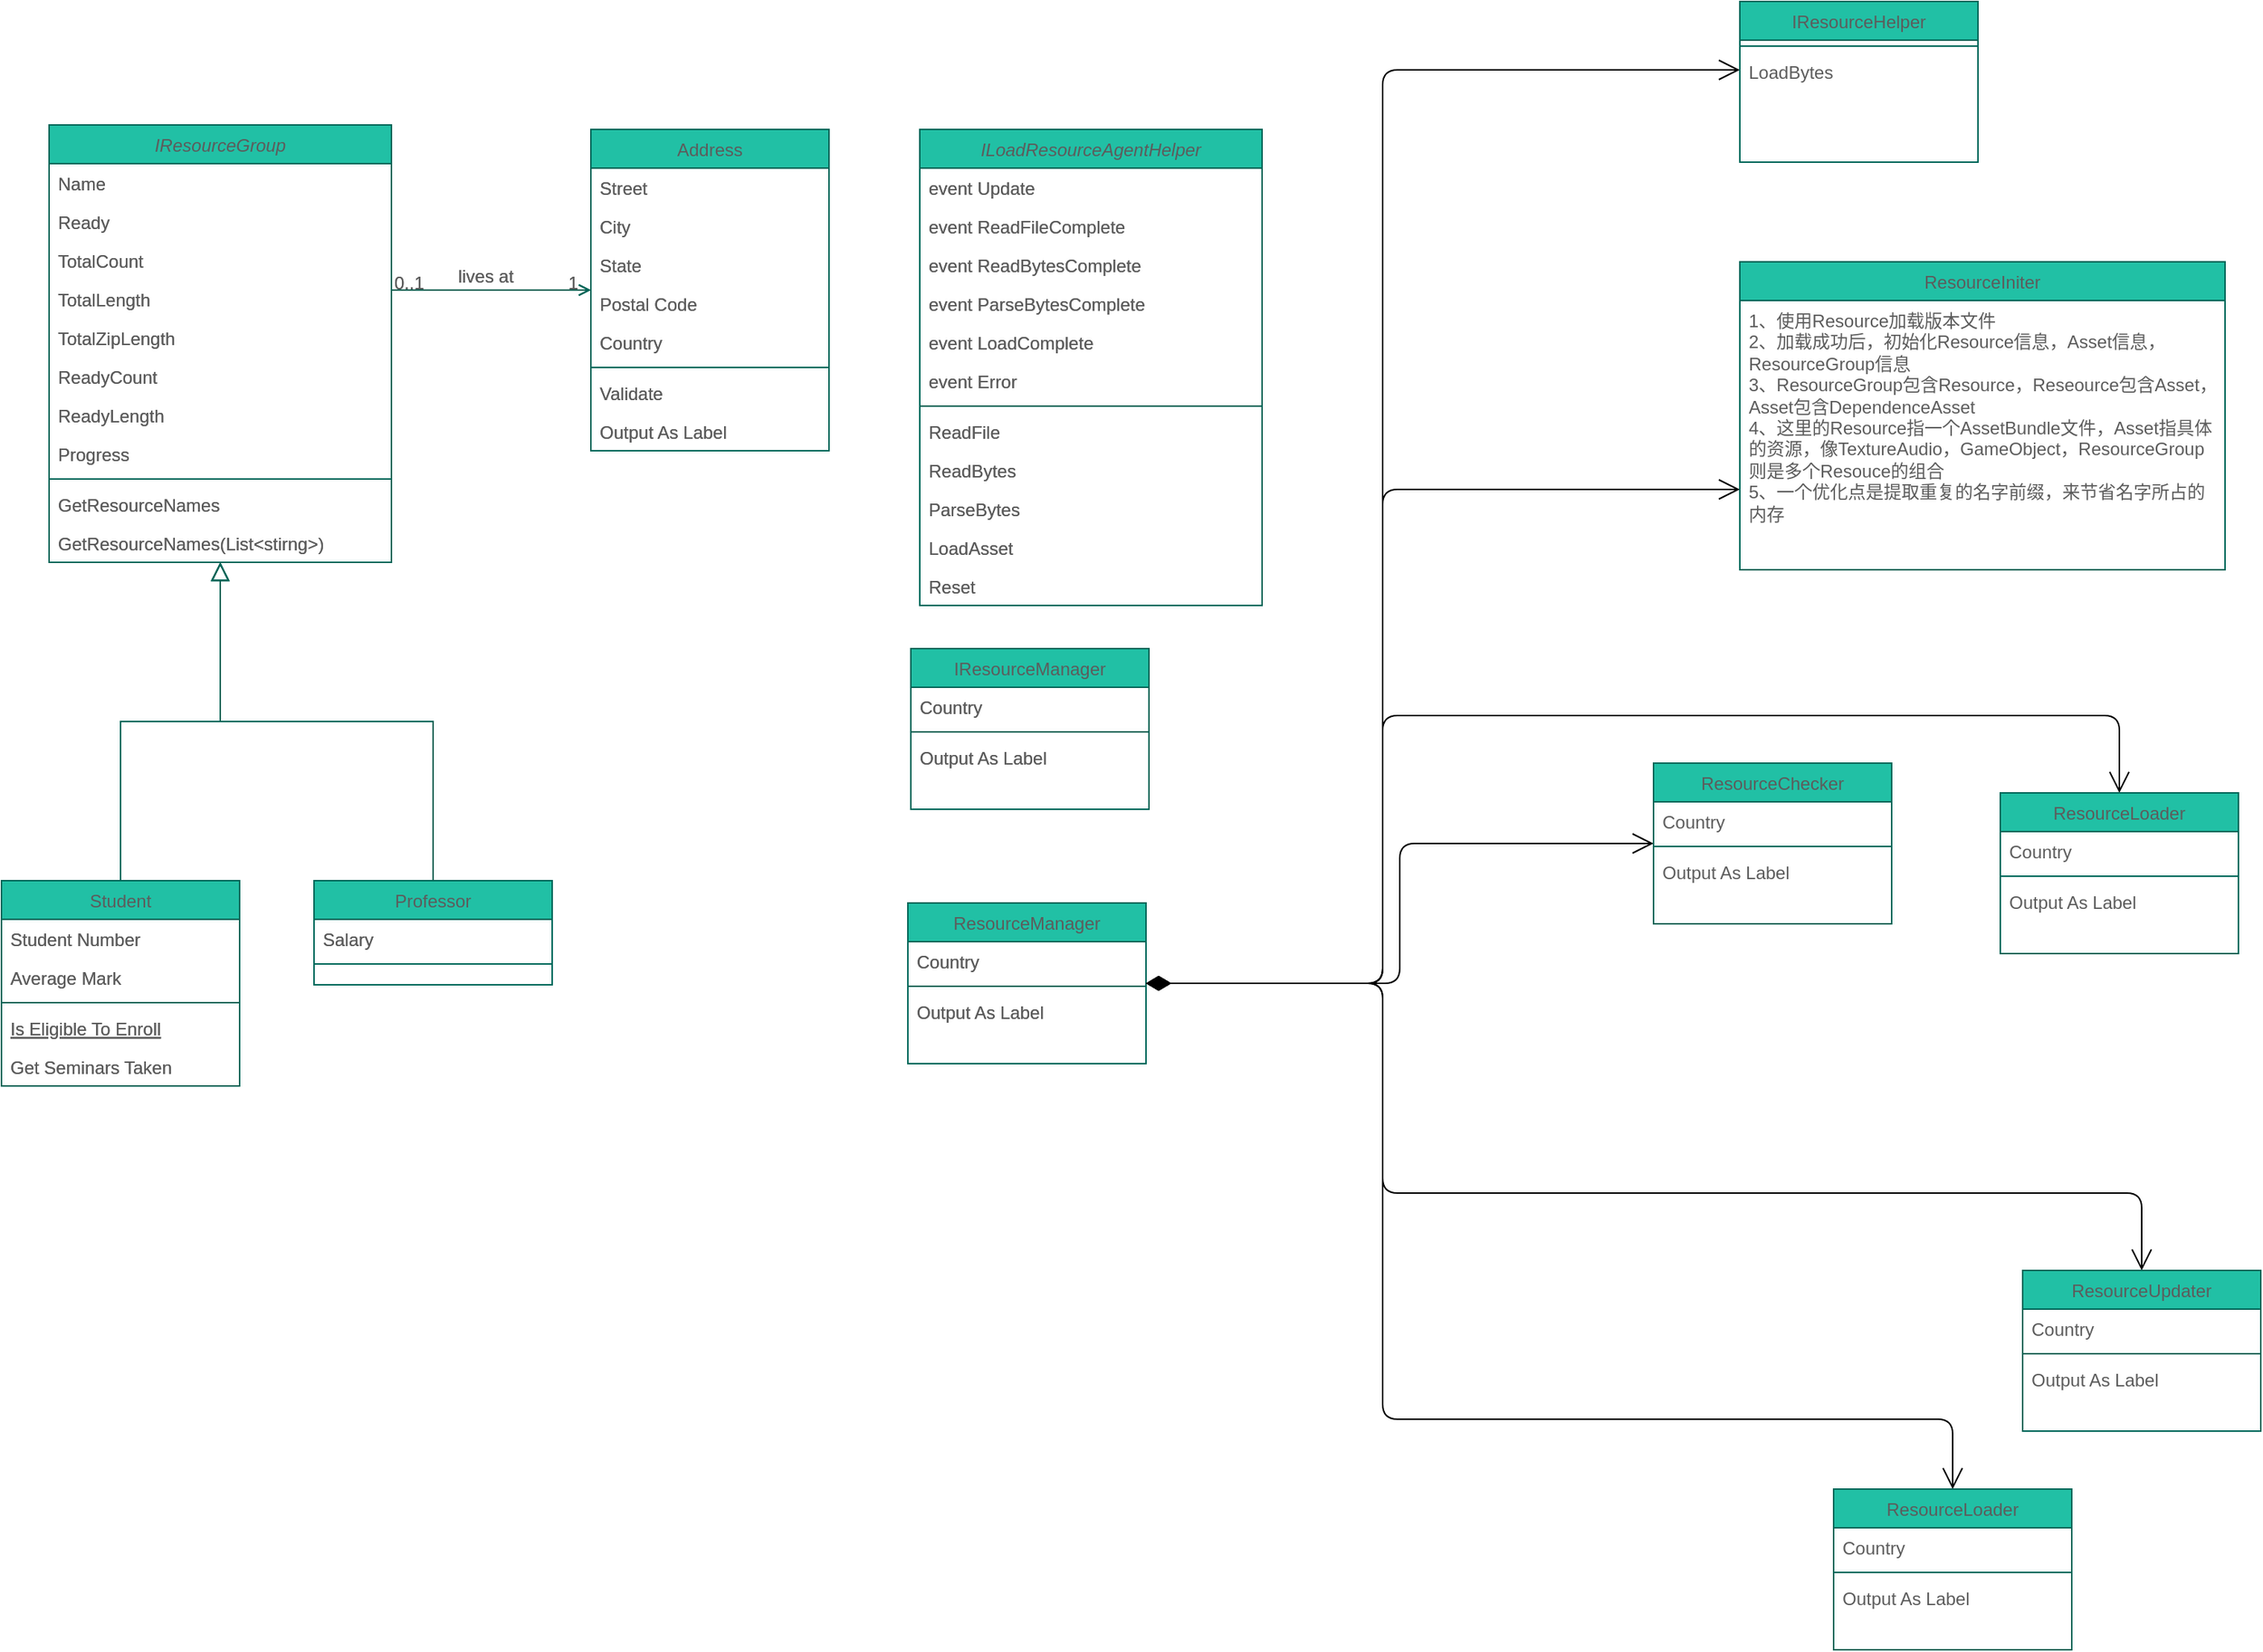 <mxfile version="20.0.1" type="github">
  <diagram id="C5RBs43oDa-KdzZeNtuy" name="Page-1">
    <mxGraphModel dx="2062" dy="1112" grid="0" gridSize="10" guides="1" tooltips="1" connect="1" arrows="1" fold="1" page="1" pageScale="1" pageWidth="827" pageHeight="1169" math="0" shadow="0">
      <root>
        <mxCell id="WIyWlLk6GJQsqaUBKTNV-0" />
        <mxCell id="WIyWlLk6GJQsqaUBKTNV-1" parent="WIyWlLk6GJQsqaUBKTNV-0" />
        <mxCell id="zkfFHV4jXpPFQw0GAbJ--0" value="IResourceGroup" style="swimlane;fontStyle=2;align=center;verticalAlign=top;childLayout=stackLayout;horizontal=1;startSize=26;horizontalStack=0;resizeParent=1;resizeLast=0;collapsible=1;marginBottom=0;shadow=0;strokeWidth=1;fillColor=#21C0A5;strokeColor=#006658;fontColor=#5C5C5C;rounded=0;" parent="WIyWlLk6GJQsqaUBKTNV-1" vertex="1">
          <mxGeometry x="144" y="117" width="230" height="294" as="geometry">
            <mxRectangle x="230" y="140" width="160" height="26" as="alternateBounds" />
          </mxGeometry>
        </mxCell>
        <mxCell id="zkfFHV4jXpPFQw0GAbJ--1" value="Name" style="text;align=left;verticalAlign=top;spacingLeft=4;spacingRight=4;overflow=hidden;rotatable=0;points=[[0,0.5],[1,0.5]];portConstraint=eastwest;fontColor=#5C5C5C;rounded=0;" parent="zkfFHV4jXpPFQw0GAbJ--0" vertex="1">
          <mxGeometry y="26" width="230" height="26" as="geometry" />
        </mxCell>
        <mxCell id="zkfFHV4jXpPFQw0GAbJ--2" value="Ready" style="text;align=left;verticalAlign=top;spacingLeft=4;spacingRight=4;overflow=hidden;rotatable=0;points=[[0,0.5],[1,0.5]];portConstraint=eastwest;shadow=0;html=0;fontColor=#5C5C5C;rounded=0;" parent="zkfFHV4jXpPFQw0GAbJ--0" vertex="1">
          <mxGeometry y="52" width="230" height="26" as="geometry" />
        </mxCell>
        <mxCell id="60lWfc97_Md1UdRuLnQR-1" value="TotalCount" style="text;align=left;verticalAlign=top;spacingLeft=4;spacingRight=4;overflow=hidden;rotatable=0;points=[[0,0.5],[1,0.5]];portConstraint=eastwest;shadow=0;html=0;fontColor=#5C5C5C;rounded=0;" parent="zkfFHV4jXpPFQw0GAbJ--0" vertex="1">
          <mxGeometry y="78" width="230" height="26" as="geometry" />
        </mxCell>
        <mxCell id="60lWfc97_Md1UdRuLnQR-2" value="TotalLength" style="text;align=left;verticalAlign=top;spacingLeft=4;spacingRight=4;overflow=hidden;rotatable=0;points=[[0,0.5],[1,0.5]];portConstraint=eastwest;shadow=0;html=0;fontColor=#5C5C5C;rounded=0;" parent="zkfFHV4jXpPFQw0GAbJ--0" vertex="1">
          <mxGeometry y="104" width="230" height="26" as="geometry" />
        </mxCell>
        <mxCell id="60lWfc97_Md1UdRuLnQR-0" value="TotalZipLength" style="text;align=left;verticalAlign=top;spacingLeft=4;spacingRight=4;overflow=hidden;rotatable=0;points=[[0,0.5],[1,0.5]];portConstraint=eastwest;shadow=0;html=0;fontColor=#5C5C5C;rounded=0;" parent="zkfFHV4jXpPFQw0GAbJ--0" vertex="1">
          <mxGeometry y="130" width="230" height="26" as="geometry" />
        </mxCell>
        <mxCell id="60lWfc97_Md1UdRuLnQR-4" value="ReadyCount" style="text;align=left;verticalAlign=top;spacingLeft=4;spacingRight=4;overflow=hidden;rotatable=0;points=[[0,0.5],[1,0.5]];portConstraint=eastwest;shadow=0;html=0;fontColor=#5C5C5C;rounded=0;" parent="zkfFHV4jXpPFQw0GAbJ--0" vertex="1">
          <mxGeometry y="156" width="230" height="26" as="geometry" />
        </mxCell>
        <mxCell id="60lWfc97_Md1UdRuLnQR-3" value="ReadyLength" style="text;align=left;verticalAlign=top;spacingLeft=4;spacingRight=4;overflow=hidden;rotatable=0;points=[[0,0.5],[1,0.5]];portConstraint=eastwest;shadow=0;html=0;fontColor=#5C5C5C;rounded=0;" parent="zkfFHV4jXpPFQw0GAbJ--0" vertex="1">
          <mxGeometry y="182" width="230" height="26" as="geometry" />
        </mxCell>
        <mxCell id="zkfFHV4jXpPFQw0GAbJ--3" value="Progress" style="text;align=left;verticalAlign=top;spacingLeft=4;spacingRight=4;overflow=hidden;rotatable=0;points=[[0,0.5],[1,0.5]];portConstraint=eastwest;shadow=0;html=0;fontColor=#5C5C5C;rounded=0;" parent="zkfFHV4jXpPFQw0GAbJ--0" vertex="1">
          <mxGeometry y="208" width="230" height="26" as="geometry" />
        </mxCell>
        <mxCell id="zkfFHV4jXpPFQw0GAbJ--4" value="" style="line;html=1;strokeWidth=1;align=left;verticalAlign=middle;spacingTop=-1;spacingLeft=3;spacingRight=3;rotatable=0;labelPosition=right;points=[];portConstraint=eastwest;fillColor=#21C0A5;strokeColor=#006658;fontColor=#5C5C5C;rounded=0;" parent="zkfFHV4jXpPFQw0GAbJ--0" vertex="1">
          <mxGeometry y="234" width="230" height="8" as="geometry" />
        </mxCell>
        <mxCell id="60lWfc97_Md1UdRuLnQR-5" value="GetResourceNames" style="text;align=left;verticalAlign=top;spacingLeft=4;spacingRight=4;overflow=hidden;rotatable=0;points=[[0,0.5],[1,0.5]];portConstraint=eastwest;fontColor=#5C5C5C;rounded=0;" parent="zkfFHV4jXpPFQw0GAbJ--0" vertex="1">
          <mxGeometry y="242" width="230" height="26" as="geometry" />
        </mxCell>
        <mxCell id="zkfFHV4jXpPFQw0GAbJ--5" value="GetResourceNames(List&lt;stirng&gt;)" style="text;align=left;verticalAlign=top;spacingLeft=4;spacingRight=4;overflow=hidden;rotatable=0;points=[[0,0.5],[1,0.5]];portConstraint=eastwest;fontColor=#5C5C5C;rounded=0;" parent="zkfFHV4jXpPFQw0GAbJ--0" vertex="1">
          <mxGeometry y="268" width="230" height="26" as="geometry" />
        </mxCell>
        <mxCell id="zkfFHV4jXpPFQw0GAbJ--6" value="Student" style="swimlane;fontStyle=0;align=center;verticalAlign=top;childLayout=stackLayout;horizontal=1;startSize=26;horizontalStack=0;resizeParent=1;resizeLast=0;collapsible=1;marginBottom=0;shadow=0;strokeWidth=1;fillColor=#21C0A5;strokeColor=#006658;fontColor=#5C5C5C;rounded=0;" parent="WIyWlLk6GJQsqaUBKTNV-1" vertex="1">
          <mxGeometry x="112" y="625" width="160" height="138" as="geometry">
            <mxRectangle x="130" y="380" width="160" height="26" as="alternateBounds" />
          </mxGeometry>
        </mxCell>
        <mxCell id="zkfFHV4jXpPFQw0GAbJ--7" value="Student Number" style="text;align=left;verticalAlign=top;spacingLeft=4;spacingRight=4;overflow=hidden;rotatable=0;points=[[0,0.5],[1,0.5]];portConstraint=eastwest;fontColor=#5C5C5C;rounded=0;" parent="zkfFHV4jXpPFQw0GAbJ--6" vertex="1">
          <mxGeometry y="26" width="160" height="26" as="geometry" />
        </mxCell>
        <mxCell id="zkfFHV4jXpPFQw0GAbJ--8" value="Average Mark" style="text;align=left;verticalAlign=top;spacingLeft=4;spacingRight=4;overflow=hidden;rotatable=0;points=[[0,0.5],[1,0.5]];portConstraint=eastwest;shadow=0;html=0;fontColor=#5C5C5C;rounded=0;" parent="zkfFHV4jXpPFQw0GAbJ--6" vertex="1">
          <mxGeometry y="52" width="160" height="26" as="geometry" />
        </mxCell>
        <mxCell id="zkfFHV4jXpPFQw0GAbJ--9" value="" style="line;html=1;strokeWidth=1;align=left;verticalAlign=middle;spacingTop=-1;spacingLeft=3;spacingRight=3;rotatable=0;labelPosition=right;points=[];portConstraint=eastwest;fillColor=#21C0A5;strokeColor=#006658;fontColor=#5C5C5C;rounded=0;" parent="zkfFHV4jXpPFQw0GAbJ--6" vertex="1">
          <mxGeometry y="78" width="160" height="8" as="geometry" />
        </mxCell>
        <mxCell id="zkfFHV4jXpPFQw0GAbJ--10" value="Is Eligible To Enroll" style="text;align=left;verticalAlign=top;spacingLeft=4;spacingRight=4;overflow=hidden;rotatable=0;points=[[0,0.5],[1,0.5]];portConstraint=eastwest;fontStyle=4;fontColor=#5C5C5C;rounded=0;" parent="zkfFHV4jXpPFQw0GAbJ--6" vertex="1">
          <mxGeometry y="86" width="160" height="26" as="geometry" />
        </mxCell>
        <mxCell id="zkfFHV4jXpPFQw0GAbJ--11" value="Get Seminars Taken" style="text;align=left;verticalAlign=top;spacingLeft=4;spacingRight=4;overflow=hidden;rotatable=0;points=[[0,0.5],[1,0.5]];portConstraint=eastwest;fontColor=#5C5C5C;rounded=0;" parent="zkfFHV4jXpPFQw0GAbJ--6" vertex="1">
          <mxGeometry y="112" width="160" height="26" as="geometry" />
        </mxCell>
        <mxCell id="zkfFHV4jXpPFQw0GAbJ--12" value="" style="endArrow=block;endSize=10;endFill=0;shadow=0;strokeWidth=1;edgeStyle=elbowEdgeStyle;elbow=vertical;strokeColor=#006658;fontColor=#5C5C5C;rounded=0;" parent="WIyWlLk6GJQsqaUBKTNV-1" source="zkfFHV4jXpPFQw0GAbJ--6" target="zkfFHV4jXpPFQw0GAbJ--0" edge="1">
          <mxGeometry width="160" relative="1" as="geometry">
            <mxPoint x="200" y="203" as="sourcePoint" />
            <mxPoint x="200" y="203" as="targetPoint" />
          </mxGeometry>
        </mxCell>
        <mxCell id="zkfFHV4jXpPFQw0GAbJ--13" value="Professor" style="swimlane;fontStyle=0;align=center;verticalAlign=top;childLayout=stackLayout;horizontal=1;startSize=26;horizontalStack=0;resizeParent=1;resizeLast=0;collapsible=1;marginBottom=0;shadow=0;strokeWidth=1;fillColor=#21C0A5;strokeColor=#006658;fontColor=#5C5C5C;rounded=0;" parent="WIyWlLk6GJQsqaUBKTNV-1" vertex="1">
          <mxGeometry x="322" y="625" width="160" height="70" as="geometry">
            <mxRectangle x="340" y="380" width="170" height="26" as="alternateBounds" />
          </mxGeometry>
        </mxCell>
        <mxCell id="zkfFHV4jXpPFQw0GAbJ--14" value="Salary" style="text;align=left;verticalAlign=top;spacingLeft=4;spacingRight=4;overflow=hidden;rotatable=0;points=[[0,0.5],[1,0.5]];portConstraint=eastwest;fontColor=#5C5C5C;rounded=0;" parent="zkfFHV4jXpPFQw0GAbJ--13" vertex="1">
          <mxGeometry y="26" width="160" height="26" as="geometry" />
        </mxCell>
        <mxCell id="zkfFHV4jXpPFQw0GAbJ--15" value="" style="line;html=1;strokeWidth=1;align=left;verticalAlign=middle;spacingTop=-1;spacingLeft=3;spacingRight=3;rotatable=0;labelPosition=right;points=[];portConstraint=eastwest;fillColor=#21C0A5;strokeColor=#006658;fontColor=#5C5C5C;rounded=0;" parent="zkfFHV4jXpPFQw0GAbJ--13" vertex="1">
          <mxGeometry y="52" width="160" height="8" as="geometry" />
        </mxCell>
        <mxCell id="zkfFHV4jXpPFQw0GAbJ--16" value="" style="endArrow=block;endSize=10;endFill=0;shadow=0;strokeWidth=1;edgeStyle=elbowEdgeStyle;elbow=vertical;strokeColor=#006658;fontColor=#5C5C5C;rounded=0;" parent="WIyWlLk6GJQsqaUBKTNV-1" source="zkfFHV4jXpPFQw0GAbJ--13" target="zkfFHV4jXpPFQw0GAbJ--0" edge="1">
          <mxGeometry width="160" relative="1" as="geometry">
            <mxPoint x="210" y="373" as="sourcePoint" />
            <mxPoint x="310" y="271" as="targetPoint" />
          </mxGeometry>
        </mxCell>
        <mxCell id="zkfFHV4jXpPFQw0GAbJ--17" value="Address" style="swimlane;fontStyle=0;align=center;verticalAlign=top;childLayout=stackLayout;horizontal=1;startSize=26;horizontalStack=0;resizeParent=1;resizeLast=0;collapsible=1;marginBottom=0;shadow=0;strokeWidth=1;fillColor=#21C0A5;strokeColor=#006658;fontColor=#5C5C5C;rounded=0;" parent="WIyWlLk6GJQsqaUBKTNV-1" vertex="1">
          <mxGeometry x="508" y="120" width="160" height="216" as="geometry">
            <mxRectangle x="550" y="140" width="160" height="26" as="alternateBounds" />
          </mxGeometry>
        </mxCell>
        <mxCell id="zkfFHV4jXpPFQw0GAbJ--18" value="Street" style="text;align=left;verticalAlign=top;spacingLeft=4;spacingRight=4;overflow=hidden;rotatable=0;points=[[0,0.5],[1,0.5]];portConstraint=eastwest;fontColor=#5C5C5C;rounded=0;" parent="zkfFHV4jXpPFQw0GAbJ--17" vertex="1">
          <mxGeometry y="26" width="160" height="26" as="geometry" />
        </mxCell>
        <mxCell id="zkfFHV4jXpPFQw0GAbJ--19" value="City" style="text;align=left;verticalAlign=top;spacingLeft=4;spacingRight=4;overflow=hidden;rotatable=0;points=[[0,0.5],[1,0.5]];portConstraint=eastwest;shadow=0;html=0;fontColor=#5C5C5C;rounded=0;" parent="zkfFHV4jXpPFQw0GAbJ--17" vertex="1">
          <mxGeometry y="52" width="160" height="26" as="geometry" />
        </mxCell>
        <mxCell id="zkfFHV4jXpPFQw0GAbJ--20" value="State" style="text;align=left;verticalAlign=top;spacingLeft=4;spacingRight=4;overflow=hidden;rotatable=0;points=[[0,0.5],[1,0.5]];portConstraint=eastwest;shadow=0;html=0;fontColor=#5C5C5C;rounded=0;" parent="zkfFHV4jXpPFQw0GAbJ--17" vertex="1">
          <mxGeometry y="78" width="160" height="26" as="geometry" />
        </mxCell>
        <mxCell id="zkfFHV4jXpPFQw0GAbJ--21" value="Postal Code" style="text;align=left;verticalAlign=top;spacingLeft=4;spacingRight=4;overflow=hidden;rotatable=0;points=[[0,0.5],[1,0.5]];portConstraint=eastwest;shadow=0;html=0;fontColor=#5C5C5C;rounded=0;" parent="zkfFHV4jXpPFQw0GAbJ--17" vertex="1">
          <mxGeometry y="104" width="160" height="26" as="geometry" />
        </mxCell>
        <mxCell id="zkfFHV4jXpPFQw0GAbJ--22" value="Country" style="text;align=left;verticalAlign=top;spacingLeft=4;spacingRight=4;overflow=hidden;rotatable=0;points=[[0,0.5],[1,0.5]];portConstraint=eastwest;shadow=0;html=0;fontColor=#5C5C5C;rounded=0;" parent="zkfFHV4jXpPFQw0GAbJ--17" vertex="1">
          <mxGeometry y="130" width="160" height="26" as="geometry" />
        </mxCell>
        <mxCell id="zkfFHV4jXpPFQw0GAbJ--23" value="" style="line;html=1;strokeWidth=1;align=left;verticalAlign=middle;spacingTop=-1;spacingLeft=3;spacingRight=3;rotatable=0;labelPosition=right;points=[];portConstraint=eastwest;fillColor=#21C0A5;strokeColor=#006658;fontColor=#5C5C5C;rounded=0;" parent="zkfFHV4jXpPFQw0GAbJ--17" vertex="1">
          <mxGeometry y="156" width="160" height="8" as="geometry" />
        </mxCell>
        <mxCell id="zkfFHV4jXpPFQw0GAbJ--24" value="Validate" style="text;align=left;verticalAlign=top;spacingLeft=4;spacingRight=4;overflow=hidden;rotatable=0;points=[[0,0.5],[1,0.5]];portConstraint=eastwest;fontColor=#5C5C5C;rounded=0;" parent="zkfFHV4jXpPFQw0GAbJ--17" vertex="1">
          <mxGeometry y="164" width="160" height="26" as="geometry" />
        </mxCell>
        <mxCell id="zkfFHV4jXpPFQw0GAbJ--25" value="Output As Label" style="text;align=left;verticalAlign=top;spacingLeft=4;spacingRight=4;overflow=hidden;rotatable=0;points=[[0,0.5],[1,0.5]];portConstraint=eastwest;fontColor=#5C5C5C;rounded=0;" parent="zkfFHV4jXpPFQw0GAbJ--17" vertex="1">
          <mxGeometry y="190" width="160" height="26" as="geometry" />
        </mxCell>
        <mxCell id="zkfFHV4jXpPFQw0GAbJ--26" value="" style="endArrow=open;shadow=0;strokeWidth=1;endFill=1;edgeStyle=elbowEdgeStyle;elbow=vertical;strokeColor=#006658;fontColor=#5C5C5C;rounded=0;" parent="WIyWlLk6GJQsqaUBKTNV-1" source="zkfFHV4jXpPFQw0GAbJ--0" target="zkfFHV4jXpPFQw0GAbJ--17" edge="1">
          <mxGeometry x="0.5" y="41" relative="1" as="geometry">
            <mxPoint x="380" y="192" as="sourcePoint" />
            <mxPoint x="540" y="192" as="targetPoint" />
            <mxPoint x="-40" y="32" as="offset" />
          </mxGeometry>
        </mxCell>
        <mxCell id="zkfFHV4jXpPFQw0GAbJ--27" value="0..1" style="resizable=0;align=left;verticalAlign=bottom;labelBackgroundColor=none;fontSize=12;fillColor=#21C0A5;strokeColor=#006658;fontColor=#5C5C5C;rounded=0;" parent="zkfFHV4jXpPFQw0GAbJ--26" connectable="0" vertex="1">
          <mxGeometry x="-1" relative="1" as="geometry">
            <mxPoint y="4" as="offset" />
          </mxGeometry>
        </mxCell>
        <mxCell id="zkfFHV4jXpPFQw0GAbJ--28" value="1" style="resizable=0;align=right;verticalAlign=bottom;labelBackgroundColor=none;fontSize=12;fillColor=#21C0A5;strokeColor=#006658;fontColor=#5C5C5C;rounded=0;" parent="zkfFHV4jXpPFQw0GAbJ--26" connectable="0" vertex="1">
          <mxGeometry x="1" relative="1" as="geometry">
            <mxPoint x="-7" y="4" as="offset" />
          </mxGeometry>
        </mxCell>
        <mxCell id="zkfFHV4jXpPFQw0GAbJ--29" value="lives at" style="text;html=1;resizable=0;points=[];;align=center;verticalAlign=middle;labelBackgroundColor=none;shadow=0;strokeWidth=1;fontSize=12;fontColor=#5C5C5C;rounded=0;" parent="zkfFHV4jXpPFQw0GAbJ--26" vertex="1" connectable="0">
          <mxGeometry x="0.5" y="49" relative="1" as="geometry">
            <mxPoint x="-38" y="40" as="offset" />
          </mxGeometry>
        </mxCell>
        <mxCell id="60lWfc97_Md1UdRuLnQR-6" value="ILoadResourceAgentHelper" style="swimlane;fontStyle=2;align=center;verticalAlign=top;childLayout=stackLayout;horizontal=1;startSize=26;horizontalStack=0;resizeParent=1;resizeLast=0;collapsible=1;marginBottom=0;shadow=0;strokeWidth=1;fillColor=#21C0A5;strokeColor=#006658;fontColor=#5C5C5C;rounded=0;" parent="WIyWlLk6GJQsqaUBKTNV-1" vertex="1">
          <mxGeometry x="729" y="120" width="230" height="320" as="geometry">
            <mxRectangle x="230" y="140" width="160" height="26" as="alternateBounds" />
          </mxGeometry>
        </mxCell>
        <mxCell id="60lWfc97_Md1UdRuLnQR-7" value="event Update" style="text;align=left;verticalAlign=top;spacingLeft=4;spacingRight=4;overflow=hidden;rotatable=0;points=[[0,0.5],[1,0.5]];portConstraint=eastwest;fontColor=#5C5C5C;rounded=0;" parent="60lWfc97_Md1UdRuLnQR-6" vertex="1">
          <mxGeometry y="26" width="230" height="26" as="geometry" />
        </mxCell>
        <mxCell id="60lWfc97_Md1UdRuLnQR-8" value="event ReadFileComplete" style="text;align=left;verticalAlign=top;spacingLeft=4;spacingRight=4;overflow=hidden;rotatable=0;points=[[0,0.5],[1,0.5]];portConstraint=eastwest;shadow=0;html=0;fontColor=#5C5C5C;rounded=0;" parent="60lWfc97_Md1UdRuLnQR-6" vertex="1">
          <mxGeometry y="52" width="230" height="26" as="geometry" />
        </mxCell>
        <mxCell id="60lWfc97_Md1UdRuLnQR-9" value="event ReadBytesComplete" style="text;align=left;verticalAlign=top;spacingLeft=4;spacingRight=4;overflow=hidden;rotatable=0;points=[[0,0.5],[1,0.5]];portConstraint=eastwest;shadow=0;html=0;fontColor=#5C5C5C;rounded=0;" parent="60lWfc97_Md1UdRuLnQR-6" vertex="1">
          <mxGeometry y="78" width="230" height="26" as="geometry" />
        </mxCell>
        <mxCell id="60lWfc97_Md1UdRuLnQR-10" value="event ParseBytesComplete" style="text;align=left;verticalAlign=top;spacingLeft=4;spacingRight=4;overflow=hidden;rotatable=0;points=[[0,0.5],[1,0.5]];portConstraint=eastwest;shadow=0;html=0;fontColor=#5C5C5C;rounded=0;" parent="60lWfc97_Md1UdRuLnQR-6" vertex="1">
          <mxGeometry y="104" width="230" height="26" as="geometry" />
        </mxCell>
        <mxCell id="60lWfc97_Md1UdRuLnQR-11" value="event LoadComplete" style="text;align=left;verticalAlign=top;spacingLeft=4;spacingRight=4;overflow=hidden;rotatable=0;points=[[0,0.5],[1,0.5]];portConstraint=eastwest;shadow=0;html=0;fontColor=#5C5C5C;rounded=0;" parent="60lWfc97_Md1UdRuLnQR-6" vertex="1">
          <mxGeometry y="130" width="230" height="26" as="geometry" />
        </mxCell>
        <mxCell id="60lWfc97_Md1UdRuLnQR-12" value="event Error" style="text;align=left;verticalAlign=top;spacingLeft=4;spacingRight=4;overflow=hidden;rotatable=0;points=[[0,0.5],[1,0.5]];portConstraint=eastwest;shadow=0;html=0;fontColor=#5C5C5C;rounded=0;" parent="60lWfc97_Md1UdRuLnQR-6" vertex="1">
          <mxGeometry y="156" width="230" height="26" as="geometry" />
        </mxCell>
        <mxCell id="60lWfc97_Md1UdRuLnQR-15" value="" style="line;html=1;strokeWidth=1;align=left;verticalAlign=middle;spacingTop=-1;spacingLeft=3;spacingRight=3;rotatable=0;labelPosition=right;points=[];portConstraint=eastwest;fillColor=#21C0A5;strokeColor=#006658;fontColor=#5C5C5C;rounded=0;" parent="60lWfc97_Md1UdRuLnQR-6" vertex="1">
          <mxGeometry y="182" width="230" height="8" as="geometry" />
        </mxCell>
        <mxCell id="60lWfc97_Md1UdRuLnQR-16" value="ReadFile" style="text;align=left;verticalAlign=top;spacingLeft=4;spacingRight=4;overflow=hidden;rotatable=0;points=[[0,0.5],[1,0.5]];portConstraint=eastwest;fontColor=#5C5C5C;rounded=0;" parent="60lWfc97_Md1UdRuLnQR-6" vertex="1">
          <mxGeometry y="190" width="230" height="26" as="geometry" />
        </mxCell>
        <mxCell id="60lWfc97_Md1UdRuLnQR-17" value="ReadBytes" style="text;align=left;verticalAlign=top;spacingLeft=4;spacingRight=4;overflow=hidden;rotatable=0;points=[[0,0.5],[1,0.5]];portConstraint=eastwest;fontColor=#5C5C5C;rounded=0;" parent="60lWfc97_Md1UdRuLnQR-6" vertex="1">
          <mxGeometry y="216" width="230" height="26" as="geometry" />
        </mxCell>
        <mxCell id="60lWfc97_Md1UdRuLnQR-20" value="ParseBytes" style="text;align=left;verticalAlign=top;spacingLeft=4;spacingRight=4;overflow=hidden;rotatable=0;points=[[0,0.5],[1,0.5]];portConstraint=eastwest;fontColor=#5C5C5C;rounded=0;" parent="60lWfc97_Md1UdRuLnQR-6" vertex="1">
          <mxGeometry y="242" width="230" height="26" as="geometry" />
        </mxCell>
        <mxCell id="60lWfc97_Md1UdRuLnQR-21" value="LoadAsset" style="text;align=left;verticalAlign=top;spacingLeft=4;spacingRight=4;overflow=hidden;rotatable=0;points=[[0,0.5],[1,0.5]];portConstraint=eastwest;fontColor=#5C5C5C;rounded=0;" parent="60lWfc97_Md1UdRuLnQR-6" vertex="1">
          <mxGeometry y="268" width="230" height="26" as="geometry" />
        </mxCell>
        <mxCell id="60lWfc97_Md1UdRuLnQR-22" value="Reset" style="text;align=left;verticalAlign=top;spacingLeft=4;spacingRight=4;overflow=hidden;rotatable=0;points=[[0,0.5],[1,0.5]];portConstraint=eastwest;fontColor=#5C5C5C;rounded=0;" parent="60lWfc97_Md1UdRuLnQR-6" vertex="1">
          <mxGeometry y="294" width="230" height="26" as="geometry" />
        </mxCell>
        <mxCell id="60lWfc97_Md1UdRuLnQR-23" value="IResourceManager" style="swimlane;fontStyle=0;align=center;verticalAlign=top;childLayout=stackLayout;horizontal=1;startSize=26;horizontalStack=0;resizeParent=1;resizeLast=0;collapsible=1;marginBottom=0;shadow=0;strokeWidth=1;fillColor=#21C0A5;strokeColor=#006658;fontColor=#5C5C5C;rounded=0;" parent="WIyWlLk6GJQsqaUBKTNV-1" vertex="1">
          <mxGeometry x="723" y="469" width="160" height="108" as="geometry">
            <mxRectangle x="550" y="140" width="160" height="26" as="alternateBounds" />
          </mxGeometry>
        </mxCell>
        <mxCell id="60lWfc97_Md1UdRuLnQR-28" value="Country" style="text;align=left;verticalAlign=top;spacingLeft=4;spacingRight=4;overflow=hidden;rotatable=0;points=[[0,0.5],[1,0.5]];portConstraint=eastwest;shadow=0;html=0;fontColor=#5C5C5C;rounded=0;" parent="60lWfc97_Md1UdRuLnQR-23" vertex="1">
          <mxGeometry y="26" width="160" height="26" as="geometry" />
        </mxCell>
        <mxCell id="60lWfc97_Md1UdRuLnQR-29" value="" style="line;html=1;strokeWidth=1;align=left;verticalAlign=middle;spacingTop=-1;spacingLeft=3;spacingRight=3;rotatable=0;labelPosition=right;points=[];portConstraint=eastwest;fillColor=#21C0A5;strokeColor=#006658;fontColor=#5C5C5C;rounded=0;" parent="60lWfc97_Md1UdRuLnQR-23" vertex="1">
          <mxGeometry y="52" width="160" height="8" as="geometry" />
        </mxCell>
        <mxCell id="60lWfc97_Md1UdRuLnQR-31" value="Output As Label" style="text;align=left;verticalAlign=top;spacingLeft=4;spacingRight=4;overflow=hidden;rotatable=0;points=[[0,0.5],[1,0.5]];portConstraint=eastwest;fontColor=#5C5C5C;rounded=0;" parent="60lWfc97_Md1UdRuLnQR-23" vertex="1">
          <mxGeometry y="60" width="160" height="26" as="geometry" />
        </mxCell>
        <mxCell id="60lWfc97_Md1UdRuLnQR-32" value="ResourceManager" style="swimlane;fontStyle=0;align=center;verticalAlign=top;childLayout=stackLayout;horizontal=1;startSize=26;horizontalStack=0;resizeParent=1;resizeLast=0;collapsible=1;marginBottom=0;shadow=0;strokeWidth=1;fillColor=#21C0A5;strokeColor=#006658;fontColor=#5C5C5C;rounded=0;" parent="WIyWlLk6GJQsqaUBKTNV-1" vertex="1">
          <mxGeometry x="721" y="640" width="160" height="108" as="geometry">
            <mxRectangle x="550" y="140" width="160" height="26" as="alternateBounds" />
          </mxGeometry>
        </mxCell>
        <mxCell id="60lWfc97_Md1UdRuLnQR-33" value="Country" style="text;align=left;verticalAlign=top;spacingLeft=4;spacingRight=4;overflow=hidden;rotatable=0;points=[[0,0.5],[1,0.5]];portConstraint=eastwest;shadow=0;html=0;fontColor=#5C5C5C;rounded=0;" parent="60lWfc97_Md1UdRuLnQR-32" vertex="1">
          <mxGeometry y="26" width="160" height="26" as="geometry" />
        </mxCell>
        <mxCell id="60lWfc97_Md1UdRuLnQR-34" value="" style="line;html=1;strokeWidth=1;align=left;verticalAlign=middle;spacingTop=-1;spacingLeft=3;spacingRight=3;rotatable=0;labelPosition=right;points=[];portConstraint=eastwest;fillColor=#21C0A5;strokeColor=#006658;fontColor=#5C5C5C;rounded=0;" parent="60lWfc97_Md1UdRuLnQR-32" vertex="1">
          <mxGeometry y="52" width="160" height="8" as="geometry" />
        </mxCell>
        <mxCell id="60lWfc97_Md1UdRuLnQR-35" value="Output As Label" style="text;align=left;verticalAlign=top;spacingLeft=4;spacingRight=4;overflow=hidden;rotatable=0;points=[[0,0.5],[1,0.5]];portConstraint=eastwest;fontColor=#5C5C5C;rounded=0;" parent="60lWfc97_Md1UdRuLnQR-32" vertex="1">
          <mxGeometry y="60" width="160" height="26" as="geometry" />
        </mxCell>
        <mxCell id="60lWfc97_Md1UdRuLnQR-66" value="IResourceGroup" style="swimlane;fontStyle=2;align=center;verticalAlign=top;childLayout=stackLayout;horizontal=1;startSize=26;horizontalStack=0;resizeParent=1;resizeLast=0;collapsible=1;marginBottom=0;shadow=0;strokeWidth=1;fillColor=#21C0A5;strokeColor=#006658;fontColor=#5C5C5C;rounded=0;" parent="WIyWlLk6GJQsqaUBKTNV-1" vertex="1">
          <mxGeometry x="144" y="117" width="230" height="294" as="geometry">
            <mxRectangle x="230" y="140" width="160" height="26" as="alternateBounds" />
          </mxGeometry>
        </mxCell>
        <mxCell id="60lWfc97_Md1UdRuLnQR-67" value="Name" style="text;align=left;verticalAlign=top;spacingLeft=4;spacingRight=4;overflow=hidden;rotatable=0;points=[[0,0.5],[1,0.5]];portConstraint=eastwest;fontColor=#5C5C5C;rounded=0;" parent="60lWfc97_Md1UdRuLnQR-66" vertex="1">
          <mxGeometry y="26" width="230" height="26" as="geometry" />
        </mxCell>
        <mxCell id="60lWfc97_Md1UdRuLnQR-68" value="Ready" style="text;align=left;verticalAlign=top;spacingLeft=4;spacingRight=4;overflow=hidden;rotatable=0;points=[[0,0.5],[1,0.5]];portConstraint=eastwest;shadow=0;html=0;fontColor=#5C5C5C;rounded=0;" parent="60lWfc97_Md1UdRuLnQR-66" vertex="1">
          <mxGeometry y="52" width="230" height="26" as="geometry" />
        </mxCell>
        <mxCell id="60lWfc97_Md1UdRuLnQR-69" value="TotalCount" style="text;align=left;verticalAlign=top;spacingLeft=4;spacingRight=4;overflow=hidden;rotatable=0;points=[[0,0.5],[1,0.5]];portConstraint=eastwest;shadow=0;html=0;fontColor=#5C5C5C;rounded=0;" parent="60lWfc97_Md1UdRuLnQR-66" vertex="1">
          <mxGeometry y="78" width="230" height="26" as="geometry" />
        </mxCell>
        <mxCell id="60lWfc97_Md1UdRuLnQR-70" value="TotalLength" style="text;align=left;verticalAlign=top;spacingLeft=4;spacingRight=4;overflow=hidden;rotatable=0;points=[[0,0.5],[1,0.5]];portConstraint=eastwest;shadow=0;html=0;fontColor=#5C5C5C;rounded=0;" parent="60lWfc97_Md1UdRuLnQR-66" vertex="1">
          <mxGeometry y="104" width="230" height="26" as="geometry" />
        </mxCell>
        <mxCell id="60lWfc97_Md1UdRuLnQR-71" value="TotalZipLength" style="text;align=left;verticalAlign=top;spacingLeft=4;spacingRight=4;overflow=hidden;rotatable=0;points=[[0,0.5],[1,0.5]];portConstraint=eastwest;shadow=0;html=0;fontColor=#5C5C5C;rounded=0;" parent="60lWfc97_Md1UdRuLnQR-66" vertex="1">
          <mxGeometry y="130" width="230" height="26" as="geometry" />
        </mxCell>
        <mxCell id="60lWfc97_Md1UdRuLnQR-72" value="ReadyCount" style="text;align=left;verticalAlign=top;spacingLeft=4;spacingRight=4;overflow=hidden;rotatable=0;points=[[0,0.5],[1,0.5]];portConstraint=eastwest;shadow=0;html=0;fontColor=#5C5C5C;rounded=0;" parent="60lWfc97_Md1UdRuLnQR-66" vertex="1">
          <mxGeometry y="156" width="230" height="26" as="geometry" />
        </mxCell>
        <mxCell id="60lWfc97_Md1UdRuLnQR-73" value="ReadyLength" style="text;align=left;verticalAlign=top;spacingLeft=4;spacingRight=4;overflow=hidden;rotatable=0;points=[[0,0.5],[1,0.5]];portConstraint=eastwest;shadow=0;html=0;fontColor=#5C5C5C;rounded=0;" parent="60lWfc97_Md1UdRuLnQR-66" vertex="1">
          <mxGeometry y="182" width="230" height="26" as="geometry" />
        </mxCell>
        <mxCell id="60lWfc97_Md1UdRuLnQR-74" value="Progress" style="text;align=left;verticalAlign=top;spacingLeft=4;spacingRight=4;overflow=hidden;rotatable=0;points=[[0,0.5],[1,0.5]];portConstraint=eastwest;shadow=0;html=0;fontColor=#5C5C5C;rounded=0;" parent="60lWfc97_Md1UdRuLnQR-66" vertex="1">
          <mxGeometry y="208" width="230" height="26" as="geometry" />
        </mxCell>
        <mxCell id="60lWfc97_Md1UdRuLnQR-75" value="" style="line;html=1;strokeWidth=1;align=left;verticalAlign=middle;spacingTop=-1;spacingLeft=3;spacingRight=3;rotatable=0;labelPosition=right;points=[];portConstraint=eastwest;fillColor=#21C0A5;strokeColor=#006658;fontColor=#5C5C5C;rounded=0;" parent="60lWfc97_Md1UdRuLnQR-66" vertex="1">
          <mxGeometry y="234" width="230" height="8" as="geometry" />
        </mxCell>
        <mxCell id="60lWfc97_Md1UdRuLnQR-76" value="GetResourceNames" style="text;align=left;verticalAlign=top;spacingLeft=4;spacingRight=4;overflow=hidden;rotatable=0;points=[[0,0.5],[1,0.5]];portConstraint=eastwest;fontColor=#5C5C5C;rounded=0;" parent="60lWfc97_Md1UdRuLnQR-66" vertex="1">
          <mxGeometry y="242" width="230" height="26" as="geometry" />
        </mxCell>
        <mxCell id="60lWfc97_Md1UdRuLnQR-77" value="GetResourceNames(List&lt;stirng&gt;)" style="text;align=left;verticalAlign=top;spacingLeft=4;spacingRight=4;overflow=hidden;rotatable=0;points=[[0,0.5],[1,0.5]];portConstraint=eastwest;fontColor=#5C5C5C;rounded=0;" parent="60lWfc97_Md1UdRuLnQR-66" vertex="1">
          <mxGeometry y="268" width="230" height="26" as="geometry" />
        </mxCell>
        <mxCell id="60lWfc97_Md1UdRuLnQR-78" value="Student" style="swimlane;fontStyle=0;align=center;verticalAlign=top;childLayout=stackLayout;horizontal=1;startSize=26;horizontalStack=0;resizeParent=1;resizeLast=0;collapsible=1;marginBottom=0;shadow=0;strokeWidth=1;fillColor=#21C0A5;strokeColor=#006658;fontColor=#5C5C5C;rounded=0;" parent="WIyWlLk6GJQsqaUBKTNV-1" vertex="1">
          <mxGeometry x="112" y="625" width="160" height="138" as="geometry">
            <mxRectangle x="130" y="380" width="160" height="26" as="alternateBounds" />
          </mxGeometry>
        </mxCell>
        <mxCell id="60lWfc97_Md1UdRuLnQR-79" value="Student Number" style="text;align=left;verticalAlign=top;spacingLeft=4;spacingRight=4;overflow=hidden;rotatable=0;points=[[0,0.5],[1,0.5]];portConstraint=eastwest;fontColor=#5C5C5C;rounded=0;" parent="60lWfc97_Md1UdRuLnQR-78" vertex="1">
          <mxGeometry y="26" width="160" height="26" as="geometry" />
        </mxCell>
        <mxCell id="60lWfc97_Md1UdRuLnQR-80" value="Average Mark" style="text;align=left;verticalAlign=top;spacingLeft=4;spacingRight=4;overflow=hidden;rotatable=0;points=[[0,0.5],[1,0.5]];portConstraint=eastwest;shadow=0;html=0;fontColor=#5C5C5C;rounded=0;" parent="60lWfc97_Md1UdRuLnQR-78" vertex="1">
          <mxGeometry y="52" width="160" height="26" as="geometry" />
        </mxCell>
        <mxCell id="60lWfc97_Md1UdRuLnQR-81" value="" style="line;html=1;strokeWidth=1;align=left;verticalAlign=middle;spacingTop=-1;spacingLeft=3;spacingRight=3;rotatable=0;labelPosition=right;points=[];portConstraint=eastwest;fillColor=#21C0A5;strokeColor=#006658;fontColor=#5C5C5C;rounded=0;" parent="60lWfc97_Md1UdRuLnQR-78" vertex="1">
          <mxGeometry y="78" width="160" height="8" as="geometry" />
        </mxCell>
        <mxCell id="60lWfc97_Md1UdRuLnQR-82" value="Is Eligible To Enroll" style="text;align=left;verticalAlign=top;spacingLeft=4;spacingRight=4;overflow=hidden;rotatable=0;points=[[0,0.5],[1,0.5]];portConstraint=eastwest;fontStyle=4;fontColor=#5C5C5C;rounded=0;" parent="60lWfc97_Md1UdRuLnQR-78" vertex="1">
          <mxGeometry y="86" width="160" height="26" as="geometry" />
        </mxCell>
        <mxCell id="60lWfc97_Md1UdRuLnQR-83" value="Get Seminars Taken" style="text;align=left;verticalAlign=top;spacingLeft=4;spacingRight=4;overflow=hidden;rotatable=0;points=[[0,0.5],[1,0.5]];portConstraint=eastwest;fontColor=#5C5C5C;rounded=0;" parent="60lWfc97_Md1UdRuLnQR-78" vertex="1">
          <mxGeometry y="112" width="160" height="26" as="geometry" />
        </mxCell>
        <mxCell id="60lWfc97_Md1UdRuLnQR-84" value="" style="endArrow=block;endSize=10;endFill=0;shadow=0;strokeWidth=1;edgeStyle=elbowEdgeStyle;elbow=vertical;strokeColor=#006658;fontColor=#5C5C5C;rounded=0;" parent="WIyWlLk6GJQsqaUBKTNV-1" source="60lWfc97_Md1UdRuLnQR-78" target="60lWfc97_Md1UdRuLnQR-66" edge="1">
          <mxGeometry width="160" relative="1" as="geometry">
            <mxPoint x="200" y="203" as="sourcePoint" />
            <mxPoint x="200" y="203" as="targetPoint" />
          </mxGeometry>
        </mxCell>
        <mxCell id="60lWfc97_Md1UdRuLnQR-85" value="Professor" style="swimlane;fontStyle=0;align=center;verticalAlign=top;childLayout=stackLayout;horizontal=1;startSize=26;horizontalStack=0;resizeParent=1;resizeLast=0;collapsible=1;marginBottom=0;shadow=0;strokeWidth=1;fillColor=#21C0A5;strokeColor=#006658;fontColor=#5C5C5C;rounded=0;" parent="WIyWlLk6GJQsqaUBKTNV-1" vertex="1">
          <mxGeometry x="322" y="625" width="160" height="70" as="geometry">
            <mxRectangle x="340" y="380" width="170" height="26" as="alternateBounds" />
          </mxGeometry>
        </mxCell>
        <mxCell id="60lWfc97_Md1UdRuLnQR-86" value="Salary" style="text;align=left;verticalAlign=top;spacingLeft=4;spacingRight=4;overflow=hidden;rotatable=0;points=[[0,0.5],[1,0.5]];portConstraint=eastwest;fontColor=#5C5C5C;rounded=0;" parent="60lWfc97_Md1UdRuLnQR-85" vertex="1">
          <mxGeometry y="26" width="160" height="26" as="geometry" />
        </mxCell>
        <mxCell id="60lWfc97_Md1UdRuLnQR-87" value="" style="line;html=1;strokeWidth=1;align=left;verticalAlign=middle;spacingTop=-1;spacingLeft=3;spacingRight=3;rotatable=0;labelPosition=right;points=[];portConstraint=eastwest;fillColor=#21C0A5;strokeColor=#006658;fontColor=#5C5C5C;rounded=0;" parent="60lWfc97_Md1UdRuLnQR-85" vertex="1">
          <mxGeometry y="52" width="160" height="8" as="geometry" />
        </mxCell>
        <mxCell id="60lWfc97_Md1UdRuLnQR-88" value="" style="endArrow=block;endSize=10;endFill=0;shadow=0;strokeWidth=1;edgeStyle=elbowEdgeStyle;elbow=vertical;strokeColor=#006658;fontColor=#5C5C5C;rounded=0;" parent="WIyWlLk6GJQsqaUBKTNV-1" source="60lWfc97_Md1UdRuLnQR-85" target="60lWfc97_Md1UdRuLnQR-66" edge="1">
          <mxGeometry width="160" relative="1" as="geometry">
            <mxPoint x="210" y="373" as="sourcePoint" />
            <mxPoint x="310" y="271" as="targetPoint" />
          </mxGeometry>
        </mxCell>
        <mxCell id="60lWfc97_Md1UdRuLnQR-89" value="Address" style="swimlane;fontStyle=0;align=center;verticalAlign=top;childLayout=stackLayout;horizontal=1;startSize=26;horizontalStack=0;resizeParent=1;resizeLast=0;collapsible=1;marginBottom=0;shadow=0;strokeWidth=1;fillColor=#21C0A5;strokeColor=#006658;fontColor=#5C5C5C;rounded=0;" parent="WIyWlLk6GJQsqaUBKTNV-1" vertex="1">
          <mxGeometry x="508" y="120" width="160" height="216" as="geometry">
            <mxRectangle x="550" y="140" width="160" height="26" as="alternateBounds" />
          </mxGeometry>
        </mxCell>
        <mxCell id="60lWfc97_Md1UdRuLnQR-90" value="Street" style="text;align=left;verticalAlign=top;spacingLeft=4;spacingRight=4;overflow=hidden;rotatable=0;points=[[0,0.5],[1,0.5]];portConstraint=eastwest;fontColor=#5C5C5C;rounded=0;" parent="60lWfc97_Md1UdRuLnQR-89" vertex="1">
          <mxGeometry y="26" width="160" height="26" as="geometry" />
        </mxCell>
        <mxCell id="60lWfc97_Md1UdRuLnQR-91" value="City" style="text;align=left;verticalAlign=top;spacingLeft=4;spacingRight=4;overflow=hidden;rotatable=0;points=[[0,0.5],[1,0.5]];portConstraint=eastwest;shadow=0;html=0;fontColor=#5C5C5C;rounded=0;" parent="60lWfc97_Md1UdRuLnQR-89" vertex="1">
          <mxGeometry y="52" width="160" height="26" as="geometry" />
        </mxCell>
        <mxCell id="60lWfc97_Md1UdRuLnQR-92" value="State" style="text;align=left;verticalAlign=top;spacingLeft=4;spacingRight=4;overflow=hidden;rotatable=0;points=[[0,0.5],[1,0.5]];portConstraint=eastwest;shadow=0;html=0;fontColor=#5C5C5C;rounded=0;" parent="60lWfc97_Md1UdRuLnQR-89" vertex="1">
          <mxGeometry y="78" width="160" height="26" as="geometry" />
        </mxCell>
        <mxCell id="60lWfc97_Md1UdRuLnQR-93" value="Postal Code" style="text;align=left;verticalAlign=top;spacingLeft=4;spacingRight=4;overflow=hidden;rotatable=0;points=[[0,0.5],[1,0.5]];portConstraint=eastwest;shadow=0;html=0;fontColor=#5C5C5C;rounded=0;" parent="60lWfc97_Md1UdRuLnQR-89" vertex="1">
          <mxGeometry y="104" width="160" height="26" as="geometry" />
        </mxCell>
        <mxCell id="60lWfc97_Md1UdRuLnQR-94" value="Country" style="text;align=left;verticalAlign=top;spacingLeft=4;spacingRight=4;overflow=hidden;rotatable=0;points=[[0,0.5],[1,0.5]];portConstraint=eastwest;shadow=0;html=0;fontColor=#5C5C5C;rounded=0;" parent="60lWfc97_Md1UdRuLnQR-89" vertex="1">
          <mxGeometry y="130" width="160" height="26" as="geometry" />
        </mxCell>
        <mxCell id="60lWfc97_Md1UdRuLnQR-95" value="" style="line;html=1;strokeWidth=1;align=left;verticalAlign=middle;spacingTop=-1;spacingLeft=3;spacingRight=3;rotatable=0;labelPosition=right;points=[];portConstraint=eastwest;fillColor=#21C0A5;strokeColor=#006658;fontColor=#5C5C5C;rounded=0;" parent="60lWfc97_Md1UdRuLnQR-89" vertex="1">
          <mxGeometry y="156" width="160" height="8" as="geometry" />
        </mxCell>
        <mxCell id="60lWfc97_Md1UdRuLnQR-96" value="Validate" style="text;align=left;verticalAlign=top;spacingLeft=4;spacingRight=4;overflow=hidden;rotatable=0;points=[[0,0.5],[1,0.5]];portConstraint=eastwest;fontColor=#5C5C5C;rounded=0;" parent="60lWfc97_Md1UdRuLnQR-89" vertex="1">
          <mxGeometry y="164" width="160" height="26" as="geometry" />
        </mxCell>
        <mxCell id="60lWfc97_Md1UdRuLnQR-97" value="Output As Label" style="text;align=left;verticalAlign=top;spacingLeft=4;spacingRight=4;overflow=hidden;rotatable=0;points=[[0,0.5],[1,0.5]];portConstraint=eastwest;fontColor=#5C5C5C;rounded=0;" parent="60lWfc97_Md1UdRuLnQR-89" vertex="1">
          <mxGeometry y="190" width="160" height="26" as="geometry" />
        </mxCell>
        <mxCell id="60lWfc97_Md1UdRuLnQR-98" value="" style="endArrow=open;shadow=0;strokeWidth=1;endFill=1;edgeStyle=elbowEdgeStyle;elbow=vertical;strokeColor=#006658;fontColor=#5C5C5C;rounded=0;" parent="WIyWlLk6GJQsqaUBKTNV-1" source="60lWfc97_Md1UdRuLnQR-66" target="60lWfc97_Md1UdRuLnQR-89" edge="1">
          <mxGeometry x="0.5" y="41" relative="1" as="geometry">
            <mxPoint x="380" y="192" as="sourcePoint" />
            <mxPoint x="540" y="192" as="targetPoint" />
            <mxPoint x="-40" y="32" as="offset" />
          </mxGeometry>
        </mxCell>
        <mxCell id="60lWfc97_Md1UdRuLnQR-99" value="0..1" style="resizable=0;align=left;verticalAlign=bottom;labelBackgroundColor=none;fontSize=12;fillColor=#21C0A5;strokeColor=#006658;fontColor=#5C5C5C;rounded=0;" parent="60lWfc97_Md1UdRuLnQR-98" connectable="0" vertex="1">
          <mxGeometry x="-1" relative="1" as="geometry">
            <mxPoint y="4" as="offset" />
          </mxGeometry>
        </mxCell>
        <mxCell id="60lWfc97_Md1UdRuLnQR-100" value="1" style="resizable=0;align=right;verticalAlign=bottom;labelBackgroundColor=none;fontSize=12;fillColor=#21C0A5;strokeColor=#006658;fontColor=#5C5C5C;rounded=0;" parent="60lWfc97_Md1UdRuLnQR-98" connectable="0" vertex="1">
          <mxGeometry x="1" relative="1" as="geometry">
            <mxPoint x="-7" y="4" as="offset" />
          </mxGeometry>
        </mxCell>
        <mxCell id="60lWfc97_Md1UdRuLnQR-101" value="lives at" style="text;html=1;resizable=0;points=[];;align=center;verticalAlign=middle;labelBackgroundColor=none;shadow=0;strokeWidth=1;fontSize=12;fontColor=#5C5C5C;rounded=0;" parent="60lWfc97_Md1UdRuLnQR-98" vertex="1" connectable="0">
          <mxGeometry x="0.5" y="49" relative="1" as="geometry">
            <mxPoint x="-38" y="40" as="offset" />
          </mxGeometry>
        </mxCell>
        <mxCell id="60lWfc97_Md1UdRuLnQR-102" value="ILoadResourceAgentHelper" style="swimlane;fontStyle=2;align=center;verticalAlign=top;childLayout=stackLayout;horizontal=1;startSize=26;horizontalStack=0;resizeParent=1;resizeLast=0;collapsible=1;marginBottom=0;shadow=0;strokeWidth=1;fillColor=#21C0A5;strokeColor=#006658;fontColor=#5C5C5C;rounded=0;" parent="WIyWlLk6GJQsqaUBKTNV-1" vertex="1">
          <mxGeometry x="729" y="120" width="230" height="320" as="geometry">
            <mxRectangle x="230" y="140" width="160" height="26" as="alternateBounds" />
          </mxGeometry>
        </mxCell>
        <mxCell id="60lWfc97_Md1UdRuLnQR-103" value="event Update" style="text;align=left;verticalAlign=top;spacingLeft=4;spacingRight=4;overflow=hidden;rotatable=0;points=[[0,0.5],[1,0.5]];portConstraint=eastwest;fontColor=#5C5C5C;rounded=0;" parent="60lWfc97_Md1UdRuLnQR-102" vertex="1">
          <mxGeometry y="26" width="230" height="26" as="geometry" />
        </mxCell>
        <mxCell id="60lWfc97_Md1UdRuLnQR-104" value="event ReadFileComplete" style="text;align=left;verticalAlign=top;spacingLeft=4;spacingRight=4;overflow=hidden;rotatable=0;points=[[0,0.5],[1,0.5]];portConstraint=eastwest;shadow=0;html=0;fontColor=#5C5C5C;rounded=0;" parent="60lWfc97_Md1UdRuLnQR-102" vertex="1">
          <mxGeometry y="52" width="230" height="26" as="geometry" />
        </mxCell>
        <mxCell id="60lWfc97_Md1UdRuLnQR-105" value="event ReadBytesComplete" style="text;align=left;verticalAlign=top;spacingLeft=4;spacingRight=4;overflow=hidden;rotatable=0;points=[[0,0.5],[1,0.5]];portConstraint=eastwest;shadow=0;html=0;fontColor=#5C5C5C;rounded=0;" parent="60lWfc97_Md1UdRuLnQR-102" vertex="1">
          <mxGeometry y="78" width="230" height="26" as="geometry" />
        </mxCell>
        <mxCell id="60lWfc97_Md1UdRuLnQR-106" value="event ParseBytesComplete" style="text;align=left;verticalAlign=top;spacingLeft=4;spacingRight=4;overflow=hidden;rotatable=0;points=[[0,0.5],[1,0.5]];portConstraint=eastwest;shadow=0;html=0;fontColor=#5C5C5C;rounded=0;" parent="60lWfc97_Md1UdRuLnQR-102" vertex="1">
          <mxGeometry y="104" width="230" height="26" as="geometry" />
        </mxCell>
        <mxCell id="60lWfc97_Md1UdRuLnQR-107" value="event LoadComplete" style="text;align=left;verticalAlign=top;spacingLeft=4;spacingRight=4;overflow=hidden;rotatable=0;points=[[0,0.5],[1,0.5]];portConstraint=eastwest;shadow=0;html=0;fontColor=#5C5C5C;rounded=0;" parent="60lWfc97_Md1UdRuLnQR-102" vertex="1">
          <mxGeometry y="130" width="230" height="26" as="geometry" />
        </mxCell>
        <mxCell id="60lWfc97_Md1UdRuLnQR-108" value="event Error" style="text;align=left;verticalAlign=top;spacingLeft=4;spacingRight=4;overflow=hidden;rotatable=0;points=[[0,0.5],[1,0.5]];portConstraint=eastwest;shadow=0;html=0;fontColor=#5C5C5C;rounded=0;" parent="60lWfc97_Md1UdRuLnQR-102" vertex="1">
          <mxGeometry y="156" width="230" height="26" as="geometry" />
        </mxCell>
        <mxCell id="60lWfc97_Md1UdRuLnQR-109" value="" style="line;html=1;strokeWidth=1;align=left;verticalAlign=middle;spacingTop=-1;spacingLeft=3;spacingRight=3;rotatable=0;labelPosition=right;points=[];portConstraint=eastwest;fillColor=#21C0A5;strokeColor=#006658;fontColor=#5C5C5C;rounded=0;" parent="60lWfc97_Md1UdRuLnQR-102" vertex="1">
          <mxGeometry y="182" width="230" height="8" as="geometry" />
        </mxCell>
        <mxCell id="60lWfc97_Md1UdRuLnQR-110" value="ReadFile" style="text;align=left;verticalAlign=top;spacingLeft=4;spacingRight=4;overflow=hidden;rotatable=0;points=[[0,0.5],[1,0.5]];portConstraint=eastwest;fontColor=#5C5C5C;rounded=0;" parent="60lWfc97_Md1UdRuLnQR-102" vertex="1">
          <mxGeometry y="190" width="230" height="26" as="geometry" />
        </mxCell>
        <mxCell id="60lWfc97_Md1UdRuLnQR-111" value="ReadBytes" style="text;align=left;verticalAlign=top;spacingLeft=4;spacingRight=4;overflow=hidden;rotatable=0;points=[[0,0.5],[1,0.5]];portConstraint=eastwest;fontColor=#5C5C5C;rounded=0;" parent="60lWfc97_Md1UdRuLnQR-102" vertex="1">
          <mxGeometry y="216" width="230" height="26" as="geometry" />
        </mxCell>
        <mxCell id="60lWfc97_Md1UdRuLnQR-112" value="ParseBytes" style="text;align=left;verticalAlign=top;spacingLeft=4;spacingRight=4;overflow=hidden;rotatable=0;points=[[0,0.5],[1,0.5]];portConstraint=eastwest;fontColor=#5C5C5C;rounded=0;" parent="60lWfc97_Md1UdRuLnQR-102" vertex="1">
          <mxGeometry y="242" width="230" height="26" as="geometry" />
        </mxCell>
        <mxCell id="60lWfc97_Md1UdRuLnQR-113" value="LoadAsset" style="text;align=left;verticalAlign=top;spacingLeft=4;spacingRight=4;overflow=hidden;rotatable=0;points=[[0,0.5],[1,0.5]];portConstraint=eastwest;fontColor=#5C5C5C;rounded=0;" parent="60lWfc97_Md1UdRuLnQR-102" vertex="1">
          <mxGeometry y="268" width="230" height="26" as="geometry" />
        </mxCell>
        <mxCell id="60lWfc97_Md1UdRuLnQR-114" value="Reset" style="text;align=left;verticalAlign=top;spacingLeft=4;spacingRight=4;overflow=hidden;rotatable=0;points=[[0,0.5],[1,0.5]];portConstraint=eastwest;fontColor=#5C5C5C;rounded=0;" parent="60lWfc97_Md1UdRuLnQR-102" vertex="1">
          <mxGeometry y="294" width="230" height="26" as="geometry" />
        </mxCell>
        <mxCell id="60lWfc97_Md1UdRuLnQR-115" value="IResourceManager" style="swimlane;fontStyle=0;align=center;verticalAlign=top;childLayout=stackLayout;horizontal=1;startSize=26;horizontalStack=0;resizeParent=1;resizeLast=0;collapsible=1;marginBottom=0;shadow=0;strokeWidth=1;fillColor=#21C0A5;strokeColor=#006658;fontColor=#5C5C5C;rounded=0;" parent="WIyWlLk6GJQsqaUBKTNV-1" vertex="1">
          <mxGeometry x="723" y="469" width="160" height="108" as="geometry">
            <mxRectangle x="550" y="140" width="160" height="26" as="alternateBounds" />
          </mxGeometry>
        </mxCell>
        <mxCell id="60lWfc97_Md1UdRuLnQR-116" value="Country" style="text;align=left;verticalAlign=top;spacingLeft=4;spacingRight=4;overflow=hidden;rotatable=0;points=[[0,0.5],[1,0.5]];portConstraint=eastwest;shadow=0;html=0;fontColor=#5C5C5C;rounded=0;" parent="60lWfc97_Md1UdRuLnQR-115" vertex="1">
          <mxGeometry y="26" width="160" height="26" as="geometry" />
        </mxCell>
        <mxCell id="60lWfc97_Md1UdRuLnQR-117" value="" style="line;html=1;strokeWidth=1;align=left;verticalAlign=middle;spacingTop=-1;spacingLeft=3;spacingRight=3;rotatable=0;labelPosition=right;points=[];portConstraint=eastwest;fillColor=#21C0A5;strokeColor=#006658;fontColor=#5C5C5C;rounded=0;" parent="60lWfc97_Md1UdRuLnQR-115" vertex="1">
          <mxGeometry y="52" width="160" height="8" as="geometry" />
        </mxCell>
        <mxCell id="60lWfc97_Md1UdRuLnQR-118" value="Output As Label" style="text;align=left;verticalAlign=top;spacingLeft=4;spacingRight=4;overflow=hidden;rotatable=0;points=[[0,0.5],[1,0.5]];portConstraint=eastwest;fontColor=#5C5C5C;rounded=0;" parent="60lWfc97_Md1UdRuLnQR-115" vertex="1">
          <mxGeometry y="60" width="160" height="26" as="geometry" />
        </mxCell>
        <mxCell id="60lWfc97_Md1UdRuLnQR-119" value="ResourceManager" style="swimlane;fontStyle=0;align=center;verticalAlign=top;childLayout=stackLayout;horizontal=1;startSize=26;horizontalStack=0;resizeParent=1;resizeLast=0;collapsible=1;marginBottom=0;shadow=0;strokeWidth=1;fillColor=#21C0A5;strokeColor=#006658;fontColor=#5C5C5C;rounded=0;" parent="WIyWlLk6GJQsqaUBKTNV-1" vertex="1">
          <mxGeometry x="721" y="640" width="160" height="108" as="geometry">
            <mxRectangle x="550" y="140" width="160" height="26" as="alternateBounds" />
          </mxGeometry>
        </mxCell>
        <mxCell id="60lWfc97_Md1UdRuLnQR-120" value="Country" style="text;align=left;verticalAlign=top;spacingLeft=4;spacingRight=4;overflow=hidden;rotatable=0;points=[[0,0.5],[1,0.5]];portConstraint=eastwest;shadow=0;html=0;fontColor=#5C5C5C;rounded=0;" parent="60lWfc97_Md1UdRuLnQR-119" vertex="1">
          <mxGeometry y="26" width="160" height="26" as="geometry" />
        </mxCell>
        <mxCell id="60lWfc97_Md1UdRuLnQR-121" value="" style="line;html=1;strokeWidth=1;align=left;verticalAlign=middle;spacingTop=-1;spacingLeft=3;spacingRight=3;rotatable=0;labelPosition=right;points=[];portConstraint=eastwest;fillColor=#21C0A5;strokeColor=#006658;fontColor=#5C5C5C;rounded=0;" parent="60lWfc97_Md1UdRuLnQR-119" vertex="1">
          <mxGeometry y="52" width="160" height="8" as="geometry" />
        </mxCell>
        <mxCell id="60lWfc97_Md1UdRuLnQR-122" value="Output As Label" style="text;align=left;verticalAlign=top;spacingLeft=4;spacingRight=4;overflow=hidden;rotatable=0;points=[[0,0.5],[1,0.5]];portConstraint=eastwest;fontColor=#5C5C5C;rounded=0;" parent="60lWfc97_Md1UdRuLnQR-119" vertex="1">
          <mxGeometry y="60" width="160" height="26" as="geometry" />
        </mxCell>
        <mxCell id="WcdavCTQyrfWiSS4cDZD-1" style="endArrow=open;html=1;endSize=12;startArrow=diamondThin;startSize=14;startFill=1;edgeStyle=orthogonalEdgeStyle;align=center;verticalAlign=bottom;fontFamily=Helvetica;fontSize=11;fontColor=default;endFill=1;strokeColor=default;" edge="1" parent="WIyWlLk6GJQsqaUBKTNV-1" source="60lWfc97_Md1UdRuLnQR-119" target="60lWfc97_Md1UdRuLnQR-123">
          <mxGeometry relative="1" as="geometry">
            <Array as="points">
              <mxPoint x="1040" y="694" />
              <mxPoint x="1040" y="514" />
            </Array>
          </mxGeometry>
        </mxCell>
        <mxCell id="60lWfc97_Md1UdRuLnQR-123" value="ResourceLoader" style="swimlane;fontStyle=0;align=center;verticalAlign=top;childLayout=stackLayout;horizontal=1;startSize=26;horizontalStack=0;resizeParent=1;resizeLast=0;collapsible=1;marginBottom=0;shadow=0;strokeWidth=1;fillColor=#21C0A5;strokeColor=#006658;fontColor=#5C5C5C;rounded=0;" parent="WIyWlLk6GJQsqaUBKTNV-1" vertex="1">
          <mxGeometry x="1455" y="566" width="160" height="108" as="geometry">
            <mxRectangle x="550" y="140" width="160" height="26" as="alternateBounds" />
          </mxGeometry>
        </mxCell>
        <mxCell id="60lWfc97_Md1UdRuLnQR-124" value="Country" style="text;align=left;verticalAlign=top;spacingLeft=4;spacingRight=4;overflow=hidden;rotatable=0;points=[[0,0.5],[1,0.5]];portConstraint=eastwest;shadow=0;html=0;fontColor=#5C5C5C;rounded=0;" parent="60lWfc97_Md1UdRuLnQR-123" vertex="1">
          <mxGeometry y="26" width="160" height="26" as="geometry" />
        </mxCell>
        <mxCell id="60lWfc97_Md1UdRuLnQR-125" value="" style="line;html=1;strokeWidth=1;align=left;verticalAlign=middle;spacingTop=-1;spacingLeft=3;spacingRight=3;rotatable=0;labelPosition=right;points=[];portConstraint=eastwest;fillColor=#21C0A5;strokeColor=#006658;fontColor=#5C5C5C;rounded=0;" parent="60lWfc97_Md1UdRuLnQR-123" vertex="1">
          <mxGeometry y="52" width="160" height="8" as="geometry" />
        </mxCell>
        <mxCell id="60lWfc97_Md1UdRuLnQR-126" value="Output As Label" style="text;align=left;verticalAlign=top;spacingLeft=4;spacingRight=4;overflow=hidden;rotatable=0;points=[[0,0.5],[1,0.5]];portConstraint=eastwest;fontColor=#5C5C5C;rounded=0;" parent="60lWfc97_Md1UdRuLnQR-123" vertex="1">
          <mxGeometry y="60" width="160" height="26" as="geometry" />
        </mxCell>
        <mxCell id="WcdavCTQyrfWiSS4cDZD-0" style="endArrow=open;html=1;endSize=12;startArrow=diamondThin;startSize=14;startFill=1;edgeStyle=orthogonalEdgeStyle;align=center;verticalAlign=bottom;fontFamily=Helvetica;fontSize=11;fontColor=default;endFill=1;strokeColor=default;" edge="1" parent="WIyWlLk6GJQsqaUBKTNV-1" source="60lWfc97_Md1UdRuLnQR-119" target="60lWfc97_Md1UdRuLnQR-127">
          <mxGeometry relative="1" as="geometry">
            <Array as="points">
              <mxPoint x="1040" y="694" />
              <mxPoint x="1040" y="362" />
            </Array>
          </mxGeometry>
        </mxCell>
        <mxCell id="60lWfc97_Md1UdRuLnQR-127" value="ResourceIniter" style="swimlane;fontStyle=0;align=center;verticalAlign=top;childLayout=stackLayout;horizontal=1;startSize=26;horizontalStack=0;resizeParent=1;resizeLast=0;collapsible=1;marginBottom=0;shadow=0;strokeWidth=1;fillColor=#21C0A5;strokeColor=#006658;fontColor=#5C5C5C;rounded=0;" parent="WIyWlLk6GJQsqaUBKTNV-1" vertex="1">
          <mxGeometry x="1280" y="209" width="326" height="207" as="geometry">
            <mxRectangle x="550" y="140" width="160" height="26" as="alternateBounds" />
          </mxGeometry>
        </mxCell>
        <mxCell id="WcdavCTQyrfWiSS4cDZD-25" value="1、使用Resource加载版本文件&#xa;2、加载成功后，初始化Resource信息，Asset信息，ResourceGroup信息&#xa;3、ResourceGroup包含Resource，Reseource包含Asset，Asset包含DependenceAsset&#xa;4、这里的Resource指一个AssetBundle文件，Asset指具体的资源，像TextureAudio，GameObject，ResourceGroup则是多个Resouce的组合&#xa;5、一个优化点是提取重复的名字前缀，来节省名字所占的内存&#xa;&#xa;" style="text;align=left;verticalAlign=top;spacingLeft=4;spacingRight=4;overflow=hidden;rotatable=0;points=[[0,0.5],[1,0.5]];portConstraint=eastwest;shadow=0;html=0;fontColor=#5C5C5C;rounded=0;whiteSpace=wrap;" vertex="1" parent="60lWfc97_Md1UdRuLnQR-127">
          <mxGeometry y="26" width="326" height="179" as="geometry" />
        </mxCell>
        <mxCell id="WcdavCTQyrfWiSS4cDZD-2" style="endArrow=open;html=1;endSize=12;startArrow=diamondThin;startSize=14;startFill=1;edgeStyle=orthogonalEdgeStyle;align=center;verticalAlign=bottom;fontFamily=Helvetica;fontSize=11;fontColor=default;endFill=1;strokeColor=default;" edge="1" parent="WIyWlLk6GJQsqaUBKTNV-1" source="60lWfc97_Md1UdRuLnQR-119" target="60lWfc97_Md1UdRuLnQR-131">
          <mxGeometry relative="1" as="geometry" />
        </mxCell>
        <mxCell id="60lWfc97_Md1UdRuLnQR-131" value="ResourceChecker" style="swimlane;fontStyle=0;align=center;verticalAlign=top;childLayout=stackLayout;horizontal=1;startSize=26;horizontalStack=0;resizeParent=1;resizeLast=0;collapsible=1;marginBottom=0;shadow=0;strokeWidth=1;fillColor=#21C0A5;strokeColor=#006658;fontColor=#5C5C5C;rounded=0;" parent="WIyWlLk6GJQsqaUBKTNV-1" vertex="1">
          <mxGeometry x="1222" y="546" width="160" height="108" as="geometry">
            <mxRectangle x="550" y="140" width="160" height="26" as="alternateBounds" />
          </mxGeometry>
        </mxCell>
        <mxCell id="60lWfc97_Md1UdRuLnQR-132" value="Country" style="text;align=left;verticalAlign=top;spacingLeft=4;spacingRight=4;overflow=hidden;rotatable=0;points=[[0,0.5],[1,0.5]];portConstraint=eastwest;shadow=0;html=0;fontColor=#5C5C5C;rounded=0;" parent="60lWfc97_Md1UdRuLnQR-131" vertex="1">
          <mxGeometry y="26" width="160" height="26" as="geometry" />
        </mxCell>
        <mxCell id="60lWfc97_Md1UdRuLnQR-133" value="" style="line;html=1;strokeWidth=1;align=left;verticalAlign=middle;spacingTop=-1;spacingLeft=3;spacingRight=3;rotatable=0;labelPosition=right;points=[];portConstraint=eastwest;fillColor=#21C0A5;strokeColor=#006658;fontColor=#5C5C5C;rounded=0;" parent="60lWfc97_Md1UdRuLnQR-131" vertex="1">
          <mxGeometry y="52" width="160" height="8" as="geometry" />
        </mxCell>
        <mxCell id="60lWfc97_Md1UdRuLnQR-134" value="Output As Label" style="text;align=left;verticalAlign=top;spacingLeft=4;spacingRight=4;overflow=hidden;rotatable=0;points=[[0,0.5],[1,0.5]];portConstraint=eastwest;fontColor=#5C5C5C;rounded=0;" parent="60lWfc97_Md1UdRuLnQR-131" vertex="1">
          <mxGeometry y="60" width="160" height="26" as="geometry" />
        </mxCell>
        <mxCell id="WcdavCTQyrfWiSS4cDZD-5" style="endArrow=open;html=1;endSize=12;startArrow=diamondThin;startSize=14;startFill=1;edgeStyle=orthogonalEdgeStyle;align=center;verticalAlign=bottom;fontFamily=Helvetica;fontSize=11;fontColor=default;endFill=1;strokeColor=default;" edge="1" parent="WIyWlLk6GJQsqaUBKTNV-1" source="60lWfc97_Md1UdRuLnQR-119" target="60lWfc97_Md1UdRuLnQR-135">
          <mxGeometry relative="1" as="geometry">
            <Array as="points">
              <mxPoint x="1040" y="694" />
              <mxPoint x="1040" y="835" />
            </Array>
          </mxGeometry>
        </mxCell>
        <mxCell id="60lWfc97_Md1UdRuLnQR-135" value="ResourceUpdater" style="swimlane;fontStyle=0;align=center;verticalAlign=top;childLayout=stackLayout;horizontal=1;startSize=26;horizontalStack=0;resizeParent=1;resizeLast=0;collapsible=1;marginBottom=0;shadow=0;strokeWidth=1;fillColor=#21C0A5;strokeColor=#006658;fontColor=#5C5C5C;rounded=0;" parent="WIyWlLk6GJQsqaUBKTNV-1" vertex="1">
          <mxGeometry x="1470" y="887" width="160" height="108" as="geometry">
            <mxRectangle x="550" y="140" width="160" height="26" as="alternateBounds" />
          </mxGeometry>
        </mxCell>
        <mxCell id="60lWfc97_Md1UdRuLnQR-136" value="Country" style="text;align=left;verticalAlign=top;spacingLeft=4;spacingRight=4;overflow=hidden;rotatable=0;points=[[0,0.5],[1,0.5]];portConstraint=eastwest;shadow=0;html=0;fontColor=#5C5C5C;rounded=0;" parent="60lWfc97_Md1UdRuLnQR-135" vertex="1">
          <mxGeometry y="26" width="160" height="26" as="geometry" />
        </mxCell>
        <mxCell id="60lWfc97_Md1UdRuLnQR-137" value="" style="line;html=1;strokeWidth=1;align=left;verticalAlign=middle;spacingTop=-1;spacingLeft=3;spacingRight=3;rotatable=0;labelPosition=right;points=[];portConstraint=eastwest;fillColor=#21C0A5;strokeColor=#006658;fontColor=#5C5C5C;rounded=0;" parent="60lWfc97_Md1UdRuLnQR-135" vertex="1">
          <mxGeometry y="52" width="160" height="8" as="geometry" />
        </mxCell>
        <mxCell id="60lWfc97_Md1UdRuLnQR-138" value="Output As Label" style="text;align=left;verticalAlign=top;spacingLeft=4;spacingRight=4;overflow=hidden;rotatable=0;points=[[0,0.5],[1,0.5]];portConstraint=eastwest;fontColor=#5C5C5C;rounded=0;" parent="60lWfc97_Md1UdRuLnQR-135" vertex="1">
          <mxGeometry y="60" width="160" height="26" as="geometry" />
        </mxCell>
        <mxCell id="WcdavCTQyrfWiSS4cDZD-6" style="endArrow=open;html=1;endSize=12;startArrow=diamondThin;startSize=14;startFill=1;edgeStyle=orthogonalEdgeStyle;align=center;verticalAlign=bottom;fontFamily=Helvetica;fontSize=11;fontColor=default;endFill=1;strokeColor=default;" edge="1" parent="WIyWlLk6GJQsqaUBKTNV-1" source="60lWfc97_Md1UdRuLnQR-119" target="60lWfc97_Md1UdRuLnQR-139">
          <mxGeometry relative="1" as="geometry">
            <Array as="points">
              <mxPoint x="1040" y="694" />
              <mxPoint x="1040" y="987" />
            </Array>
          </mxGeometry>
        </mxCell>
        <mxCell id="60lWfc97_Md1UdRuLnQR-139" value="ResourceLoader" style="swimlane;fontStyle=0;align=center;verticalAlign=top;childLayout=stackLayout;horizontal=1;startSize=26;horizontalStack=0;resizeParent=1;resizeLast=0;collapsible=1;marginBottom=0;shadow=0;strokeWidth=1;fillColor=#21C0A5;strokeColor=#006658;fontColor=#5C5C5C;rounded=0;" parent="WIyWlLk6GJQsqaUBKTNV-1" vertex="1">
          <mxGeometry x="1343" y="1034" width="160" height="108" as="geometry">
            <mxRectangle x="550" y="140" width="160" height="26" as="alternateBounds" />
          </mxGeometry>
        </mxCell>
        <mxCell id="60lWfc97_Md1UdRuLnQR-140" value="Country" style="text;align=left;verticalAlign=top;spacingLeft=4;spacingRight=4;overflow=hidden;rotatable=0;points=[[0,0.5],[1,0.5]];portConstraint=eastwest;shadow=0;html=0;fontColor=#5C5C5C;rounded=0;" parent="60lWfc97_Md1UdRuLnQR-139" vertex="1">
          <mxGeometry y="26" width="160" height="26" as="geometry" />
        </mxCell>
        <mxCell id="60lWfc97_Md1UdRuLnQR-141" value="" style="line;html=1;strokeWidth=1;align=left;verticalAlign=middle;spacingTop=-1;spacingLeft=3;spacingRight=3;rotatable=0;labelPosition=right;points=[];portConstraint=eastwest;fillColor=#21C0A5;strokeColor=#006658;fontColor=#5C5C5C;rounded=0;" parent="60lWfc97_Md1UdRuLnQR-139" vertex="1">
          <mxGeometry y="52" width="160" height="8" as="geometry" />
        </mxCell>
        <mxCell id="60lWfc97_Md1UdRuLnQR-142" value="Output As Label" style="text;align=left;verticalAlign=top;spacingLeft=4;spacingRight=4;overflow=hidden;rotatable=0;points=[[0,0.5],[1,0.5]];portConstraint=eastwest;fontColor=#5C5C5C;rounded=0;" parent="60lWfc97_Md1UdRuLnQR-139" vertex="1">
          <mxGeometry y="60" width="160" height="26" as="geometry" />
        </mxCell>
        <mxCell id="WcdavCTQyrfWiSS4cDZD-30" style="endArrow=open;html=1;endSize=12;startArrow=diamondThin;startSize=14;startFill=1;edgeStyle=orthogonalEdgeStyle;align=center;verticalAlign=bottom;fontFamily=Helvetica;fontSize=11;fontColor=default;endFill=1;strokeColor=default;" edge="1" parent="WIyWlLk6GJQsqaUBKTNV-1" source="60lWfc97_Md1UdRuLnQR-119" target="WcdavCTQyrfWiSS4cDZD-26">
          <mxGeometry relative="1" as="geometry">
            <Array as="points">
              <mxPoint x="1040" y="694" />
              <mxPoint x="1040" y="80" />
            </Array>
          </mxGeometry>
        </mxCell>
        <mxCell id="WcdavCTQyrfWiSS4cDZD-26" value="IResourceHelper" style="swimlane;fontStyle=0;align=center;verticalAlign=top;childLayout=stackLayout;horizontal=1;startSize=26;horizontalStack=0;resizeParent=1;resizeLast=0;collapsible=1;marginBottom=0;shadow=0;strokeWidth=1;fillColor=#21C0A5;strokeColor=#006658;fontColor=#5C5C5C;rounded=0;" vertex="1" parent="WIyWlLk6GJQsqaUBKTNV-1">
          <mxGeometry x="1280" y="34" width="160" height="108" as="geometry">
            <mxRectangle x="550" y="140" width="160" height="26" as="alternateBounds" />
          </mxGeometry>
        </mxCell>
        <mxCell id="WcdavCTQyrfWiSS4cDZD-28" value="" style="line;html=1;strokeWidth=1;align=left;verticalAlign=middle;spacingTop=-1;spacingLeft=3;spacingRight=3;rotatable=0;labelPosition=right;points=[];portConstraint=eastwest;fillColor=#21C0A5;strokeColor=#006658;fontColor=#5C5C5C;rounded=0;" vertex="1" parent="WcdavCTQyrfWiSS4cDZD-26">
          <mxGeometry y="26" width="160" height="8" as="geometry" />
        </mxCell>
        <mxCell id="WcdavCTQyrfWiSS4cDZD-29" value="LoadBytes" style="text;align=left;verticalAlign=top;spacingLeft=4;spacingRight=4;overflow=hidden;rotatable=0;points=[[0,0.5],[1,0.5]];portConstraint=eastwest;fontColor=#5C5C5C;rounded=0;" vertex="1" parent="WcdavCTQyrfWiSS4cDZD-26">
          <mxGeometry y="34" width="160" height="26" as="geometry" />
        </mxCell>
      </root>
    </mxGraphModel>
  </diagram>
</mxfile>
